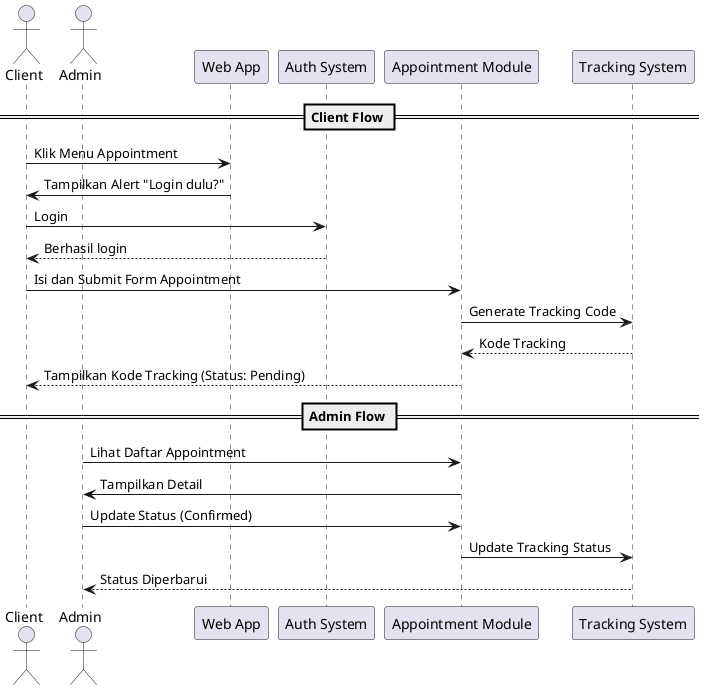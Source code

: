 @startuml
actor Client
actor Admin

participant "Web App" as Web
participant "Auth System" as Auth
participant "Appointment Module" as App
participant "Tracking System" as Track

== Client Flow ==
Client -> Web : Klik Menu Appointment
Web -> Client : Tampilkan Alert "Login dulu?"
Client -> Auth : Login
Auth --> Client : Berhasil login

Client -> App : Isi dan Submit Form Appointment
App -> Track : Generate Tracking Code
Track --> App : Kode Tracking
App --> Client : Tampilkan Kode Tracking (Status: Pending)

== Admin Flow ==
Admin -> App : Lihat Daftar Appointment
App -> Admin : Tampilkan Detail
Admin -> App : Update Status (Confirmed)
App -> Track : Update Tracking Status
Track --> Admin : Status Diperbarui

@enduml
